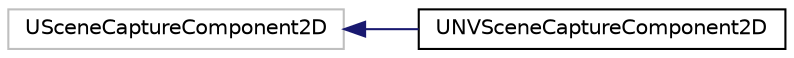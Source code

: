 digraph "Graphical Class Hierarchy"
{
  edge [fontname="Helvetica",fontsize="10",labelfontname="Helvetica",labelfontsize="10"];
  node [fontname="Helvetica",fontsize="10",shape=record];
  rankdir="LR";
  Node1 [label="USceneCaptureComponent2D",height=0.2,width=0.4,color="grey75", fillcolor="white", style="filled"];
  Node1 -> Node2 [dir="back",color="midnightblue",fontsize="10",style="solid",fontname="Helvetica"];
  Node2 [label="UNVSceneCaptureComponent2D",height=0.2,width=0.4,color="black", fillcolor="white", style="filled",URL="$class_u_n_v_scene_capture_component2_d.html"];
}
